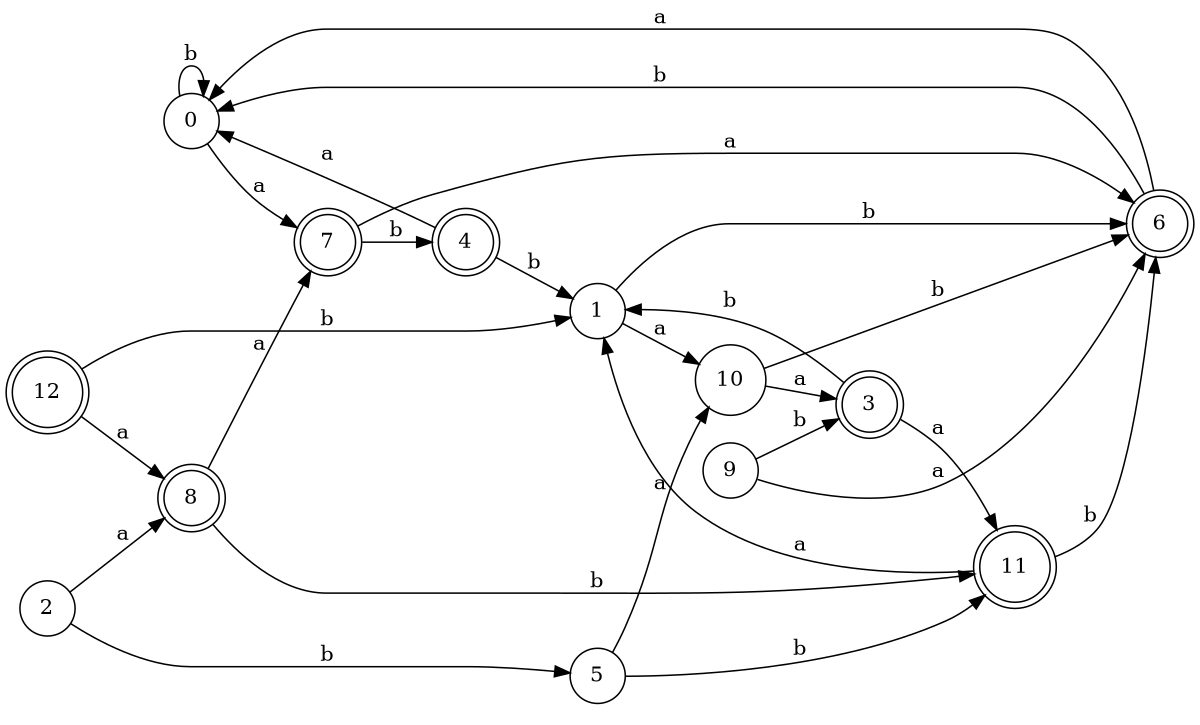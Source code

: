 digraph n11_3 {
__start0 [label="" shape="none"];

rankdir=LR;
size="8,5";

s0 [style="filled", color="black", fillcolor="white" shape="circle", label="0"];
s1 [style="filled", color="black", fillcolor="white" shape="circle", label="1"];
s2 [style="filled", color="black", fillcolor="white" shape="circle", label="2"];
s3 [style="rounded,filled", color="black", fillcolor="white" shape="doublecircle", label="3"];
s4 [style="rounded,filled", color="black", fillcolor="white" shape="doublecircle", label="4"];
s5 [style="filled", color="black", fillcolor="white" shape="circle", label="5"];
s6 [style="rounded,filled", color="black", fillcolor="white" shape="doublecircle", label="6"];
s7 [style="rounded,filled", color="black", fillcolor="white" shape="doublecircle", label="7"];
s8 [style="rounded,filled", color="black", fillcolor="white" shape="doublecircle", label="8"];
s9 [style="filled", color="black", fillcolor="white" shape="circle", label="9"];
s10 [style="filled", color="black", fillcolor="white" shape="circle", label="10"];
s11 [style="rounded,filled", color="black", fillcolor="white" shape="doublecircle", label="11"];
s12 [style="rounded,filled", color="black", fillcolor="white" shape="doublecircle", label="12"];
s0 -> s7 [label="a"];
s0 -> s0 [label="b"];
s1 -> s10 [label="a"];
s1 -> s6 [label="b"];
s2 -> s8 [label="a"];
s2 -> s5 [label="b"];
s3 -> s11 [label="a"];
s3 -> s1 [label="b"];
s4 -> s0 [label="a"];
s4 -> s1 [label="b"];
s5 -> s10 [label="a"];
s5 -> s11 [label="b"];
s6 -> s0 [label="a"];
s6 -> s0 [label="b"];
s7 -> s6 [label="a"];
s7 -> s4 [label="b"];
s8 -> s7 [label="a"];
s8 -> s11 [label="b"];
s9 -> s6 [label="a"];
s9 -> s3 [label="b"];
s10 -> s3 [label="a"];
s10 -> s6 [label="b"];
s11 -> s1 [label="a"];
s11 -> s6 [label="b"];
s12 -> s8 [label="a"];
s12 -> s1 [label="b"];

}